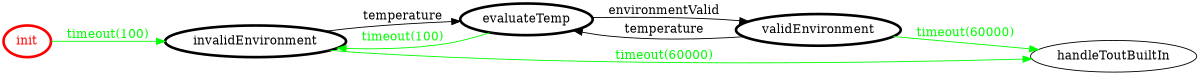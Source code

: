/*
*
* A GraphViz DOT FSM description 
* Please use a GraphViz visualizer (like http://www.webgraphviz.com)
*  
*/

digraph finite_state_machine {
	rankdir=LR
	size="8,5"
	
	init [ color = red ][ fontcolor = red ][ penwidth = 3 ]
	validEnvironment [ color = black ][ fontcolor = black ][ penwidth = 3 ]
	invalidEnvironment [ color = black ][ fontcolor = black ][ penwidth = 3 ]
	evaluateTemp [ color = black ][ fontcolor = black ][ penwidth = 3 ]
	
	evaluateTemp -> validEnvironment [ label = "environmentValid" ][ color = black ][ fontcolor = black ]
	validEnvironment -> evaluateTemp [ label = "temperature" ][ color = black ][ fontcolor = black ]
	validEnvironment -> handleToutBuiltIn [ label = "timeout(60000)" ][ color = green ][ fontcolor = green ]
	invalidEnvironment -> handleToutBuiltIn [ label = "timeout(60000)" ][ color = green ][ fontcolor = green ]
	invalidEnvironment -> evaluateTemp [ label = "temperature" ][ color = black ][ fontcolor = black ]
	evaluateTemp -> invalidEnvironment [ label = "timeout(100)" ][ color = green ][ fontcolor = green ]
	init -> invalidEnvironment [ label = "timeout(100)" ][ color = green ][ fontcolor = green ]
}
